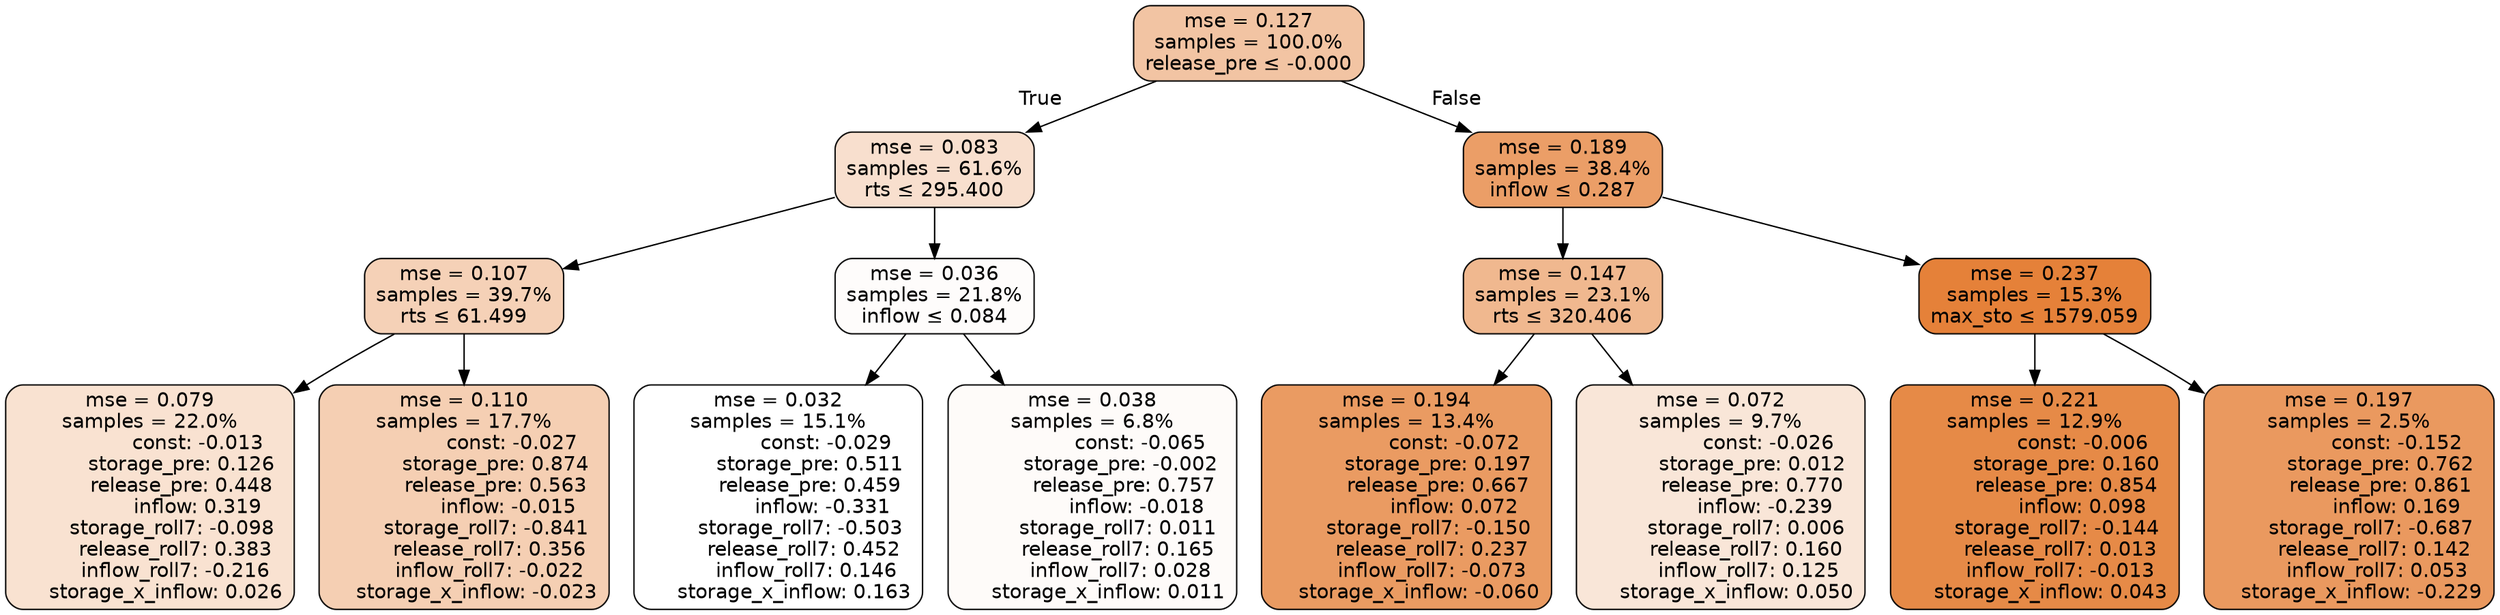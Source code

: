 digraph tree {
bgcolor="transparent"
node [shape=rectangle, style="filled, rounded", color="black", fontname=helvetica] ;
edge [fontname=helvetica] ;
	"0" [label="mse = 0.127
samples = 100.0%
release_pre &le; -0.000", fillcolor="#f2c4a3"]
	"1" [label="mse = 0.083
samples = 61.6%
rts &le; 295.400", fillcolor="#f8dfce"]
	"2" [label="mse = 0.107
samples = 39.7%
rts &le; 61.499", fillcolor="#f5d1b7"]
	"3" [label="mse = 0.079
samples = 22.0%
               const: -0.013
          storage_pre: 0.126
          release_pre: 0.448
               inflow: 0.319
       storage_roll7: -0.098
        release_roll7: 0.383
        inflow_roll7: -0.216
     storage_x_inflow: 0.026", fillcolor="#f9e2d1"]
	"4" [label="mse = 0.110
samples = 17.7%
               const: -0.027
          storage_pre: 0.874
          release_pre: 0.563
              inflow: -0.015
       storage_roll7: -0.841
        release_roll7: 0.356
        inflow_roll7: -0.022
    storage_x_inflow: -0.023", fillcolor="#f5cfb3"]
	"5" [label="mse = 0.036
samples = 21.8%
inflow &le; 0.084", fillcolor="#fefcfb"]
	"6" [label="mse = 0.032
samples = 15.1%
               const: -0.029
          storage_pre: 0.511
          release_pre: 0.459
              inflow: -0.331
       storage_roll7: -0.503
        release_roll7: 0.452
         inflow_roll7: 0.146
     storage_x_inflow: 0.163", fillcolor="#ffffff"]
	"7" [label="mse = 0.038
samples = 6.8%
               const: -0.065
         storage_pre: -0.002
          release_pre: 0.757
              inflow: -0.018
        storage_roll7: 0.011
        release_roll7: 0.165
         inflow_roll7: 0.028
     storage_x_inflow: 0.011", fillcolor="#fefbf9"]
	"8" [label="mse = 0.189
samples = 38.4%
inflow &le; 0.287", fillcolor="#eb9e67"]
	"9" [label="mse = 0.147
samples = 23.1%
rts &le; 320.406", fillcolor="#f0b88f"]
	"10" [label="mse = 0.194
samples = 13.4%
               const: -0.072
          storage_pre: 0.197
          release_pre: 0.667
               inflow: 0.072
       storage_roll7: -0.150
        release_roll7: 0.237
        inflow_roll7: -0.073
    storage_x_inflow: -0.060", fillcolor="#ea9b62"]
	"11" [label="mse = 0.072
samples = 9.7%
               const: -0.026
          storage_pre: 0.012
          release_pre: 0.770
              inflow: -0.239
        storage_roll7: 0.006
        release_roll7: 0.160
         inflow_roll7: 0.125
     storage_x_inflow: 0.050", fillcolor="#f9e6d8"]
	"12" [label="mse = 0.237
samples = 15.3%
max_sto &le; 1579.059", fillcolor="#e58139"]
	"13" [label="mse = 0.221
samples = 12.9%
               const: -0.006
          storage_pre: 0.160
          release_pre: 0.854
               inflow: 0.098
       storage_roll7: -0.144
        release_roll7: 0.013
        inflow_roll7: -0.013
     storage_x_inflow: 0.043", fillcolor="#e68a47"]
	"14" [label="mse = 0.197
samples = 2.5%
               const: -0.152
          storage_pre: 0.762
          release_pre: 0.861
               inflow: 0.169
       storage_roll7: -0.687
        release_roll7: 0.142
         inflow_roll7: 0.053
    storage_x_inflow: -0.229", fillcolor="#ea995f"]

	"0" -> "1" [labeldistance=2.5, labelangle=45, headlabel="True"]
	"1" -> "2"
	"2" -> "3"
	"2" -> "4"
	"1" -> "5"
	"5" -> "6"
	"5" -> "7"
	"0" -> "8" [labeldistance=2.5, labelangle=-45, headlabel="False"]
	"8" -> "9"
	"9" -> "10"
	"9" -> "11"
	"8" -> "12"
	"12" -> "13"
	"12" -> "14"
}